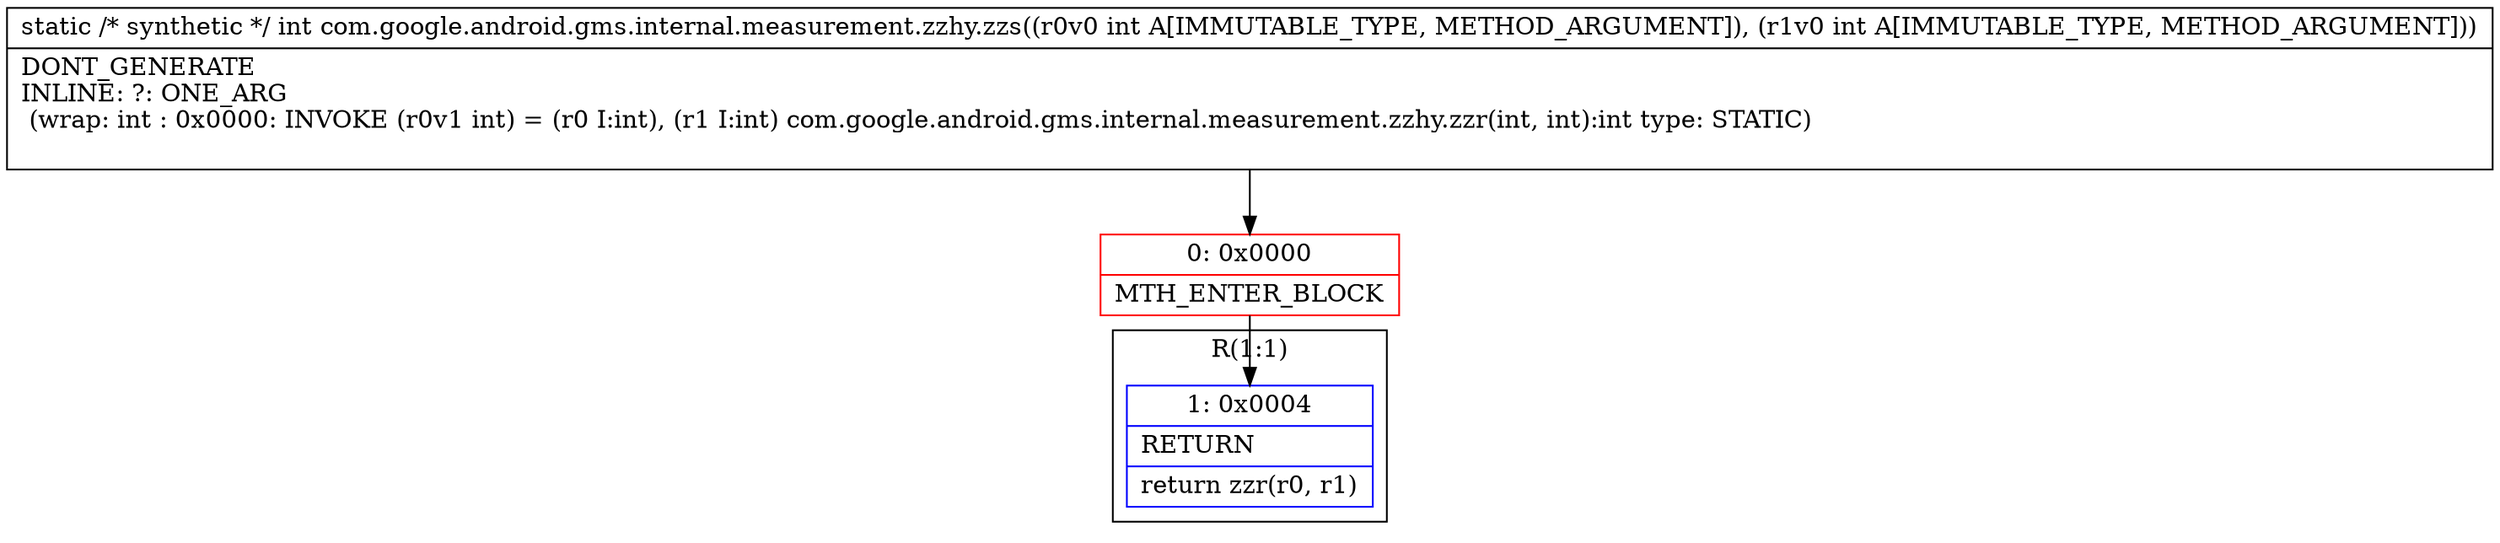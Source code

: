 digraph "CFG forcom.google.android.gms.internal.measurement.zzhy.zzs(II)I" {
subgraph cluster_Region_1814991312 {
label = "R(1:1)";
node [shape=record,color=blue];
Node_1 [shape=record,label="{1\:\ 0x0004|RETURN\l|return zzr(r0, r1)\l}"];
}
Node_0 [shape=record,color=red,label="{0\:\ 0x0000|MTH_ENTER_BLOCK\l}"];
MethodNode[shape=record,label="{static \/* synthetic *\/ int com.google.android.gms.internal.measurement.zzhy.zzs((r0v0 int A[IMMUTABLE_TYPE, METHOD_ARGUMENT]), (r1v0 int A[IMMUTABLE_TYPE, METHOD_ARGUMENT]))  | DONT_GENERATE\lINLINE: ?: ONE_ARG  \l  (wrap: int : 0x0000: INVOKE  (r0v1 int) = (r0 I:int), (r1 I:int) com.google.android.gms.internal.measurement.zzhy.zzr(int, int):int type: STATIC)\l\l}"];
MethodNode -> Node_0;
Node_0 -> Node_1;
}

